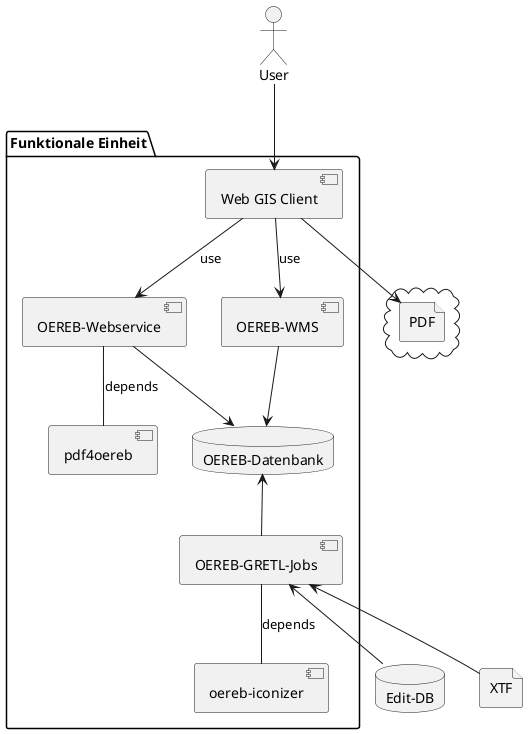 @startuml

actor "User" as user

package "Funktionale Einheit" {
    component [OEREB-Webservice] as OeWS
    component [pdf4oereb] as Pdf4Oereb

    component [OEREB-WMS] as OeWMS
    component [Web GIS Client] as Client

    database "OEREB-Datenbank" as OeDB
    
    component [OEREB-GRETL-Jobs] as Gretl
    component [oereb-iconizer] as Iconizer
}

database "Edit-DB" as EditDB #f2f2f2

file XTF as Files #f2f2f2

cloud {
  file PDF as Pdf #f2f2f2
} 

user --> Client

OeWS --> OeDB
OeWS -- Pdf4Oereb : depends
OeWMS --> OeDB

Client --> OeWS : use
Client --> OeWMS : use
Client --> Pdf

Gretl <-- Files  
Gretl <-- EditDB

OeDB <-- Gretl

Gretl -- Iconizer : depends

@enduml
